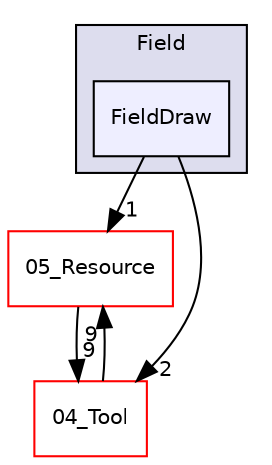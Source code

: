 digraph "C:/HAL/PG関係/03_作成プログラム/03_HAL授業/就職作品/Project/source/03_Object/3D/Field/FieldDraw" {
  compound=true
  node [ fontsize="10", fontname="Helvetica"];
  edge [ labelfontsize="10", labelfontname="Helvetica"];
  subgraph clusterdir_865f2ce4440e448aef5d9dc897cf219f {
    graph [ bgcolor="#ddddee", pencolor="black", label="Field" fontname="Helvetica", fontsize="10", URL="dir_865f2ce4440e448aef5d9dc897cf219f.html"]
  dir_7c10230bfde56b5acaefa625d4e9944e [shape=box, label="FieldDraw", style="filled", fillcolor="#eeeeff", pencolor="black", URL="dir_7c10230bfde56b5acaefa625d4e9944e.html"];
  }
  dir_6e58c436369e4a795ef16d3c489c4702 [shape=box label="05_Resource" fillcolor="white" style="filled" color="red" URL="dir_6e58c436369e4a795ef16d3c489c4702.html"];
  dir_48bb4aacea20c6a8378e1408d864b090 [shape=box label="04_Tool" fillcolor="white" style="filled" color="red" URL="dir_48bb4aacea20c6a8378e1408d864b090.html"];
  dir_6e58c436369e4a795ef16d3c489c4702->dir_48bb4aacea20c6a8378e1408d864b090 [headlabel="9", labeldistance=1.5 headhref="dir_000158_000080.html"];
  dir_48bb4aacea20c6a8378e1408d864b090->dir_6e58c436369e4a795ef16d3c489c4702 [headlabel="9", labeldistance=1.5 headhref="dir_000080_000158.html"];
  dir_7c10230bfde56b5acaefa625d4e9944e->dir_6e58c436369e4a795ef16d3c489c4702 [headlabel="1", labeldistance=1.5 headhref="dir_000061_000158.html"];
  dir_7c10230bfde56b5acaefa625d4e9944e->dir_48bb4aacea20c6a8378e1408d864b090 [headlabel="2", labeldistance=1.5 headhref="dir_000061_000080.html"];
}

